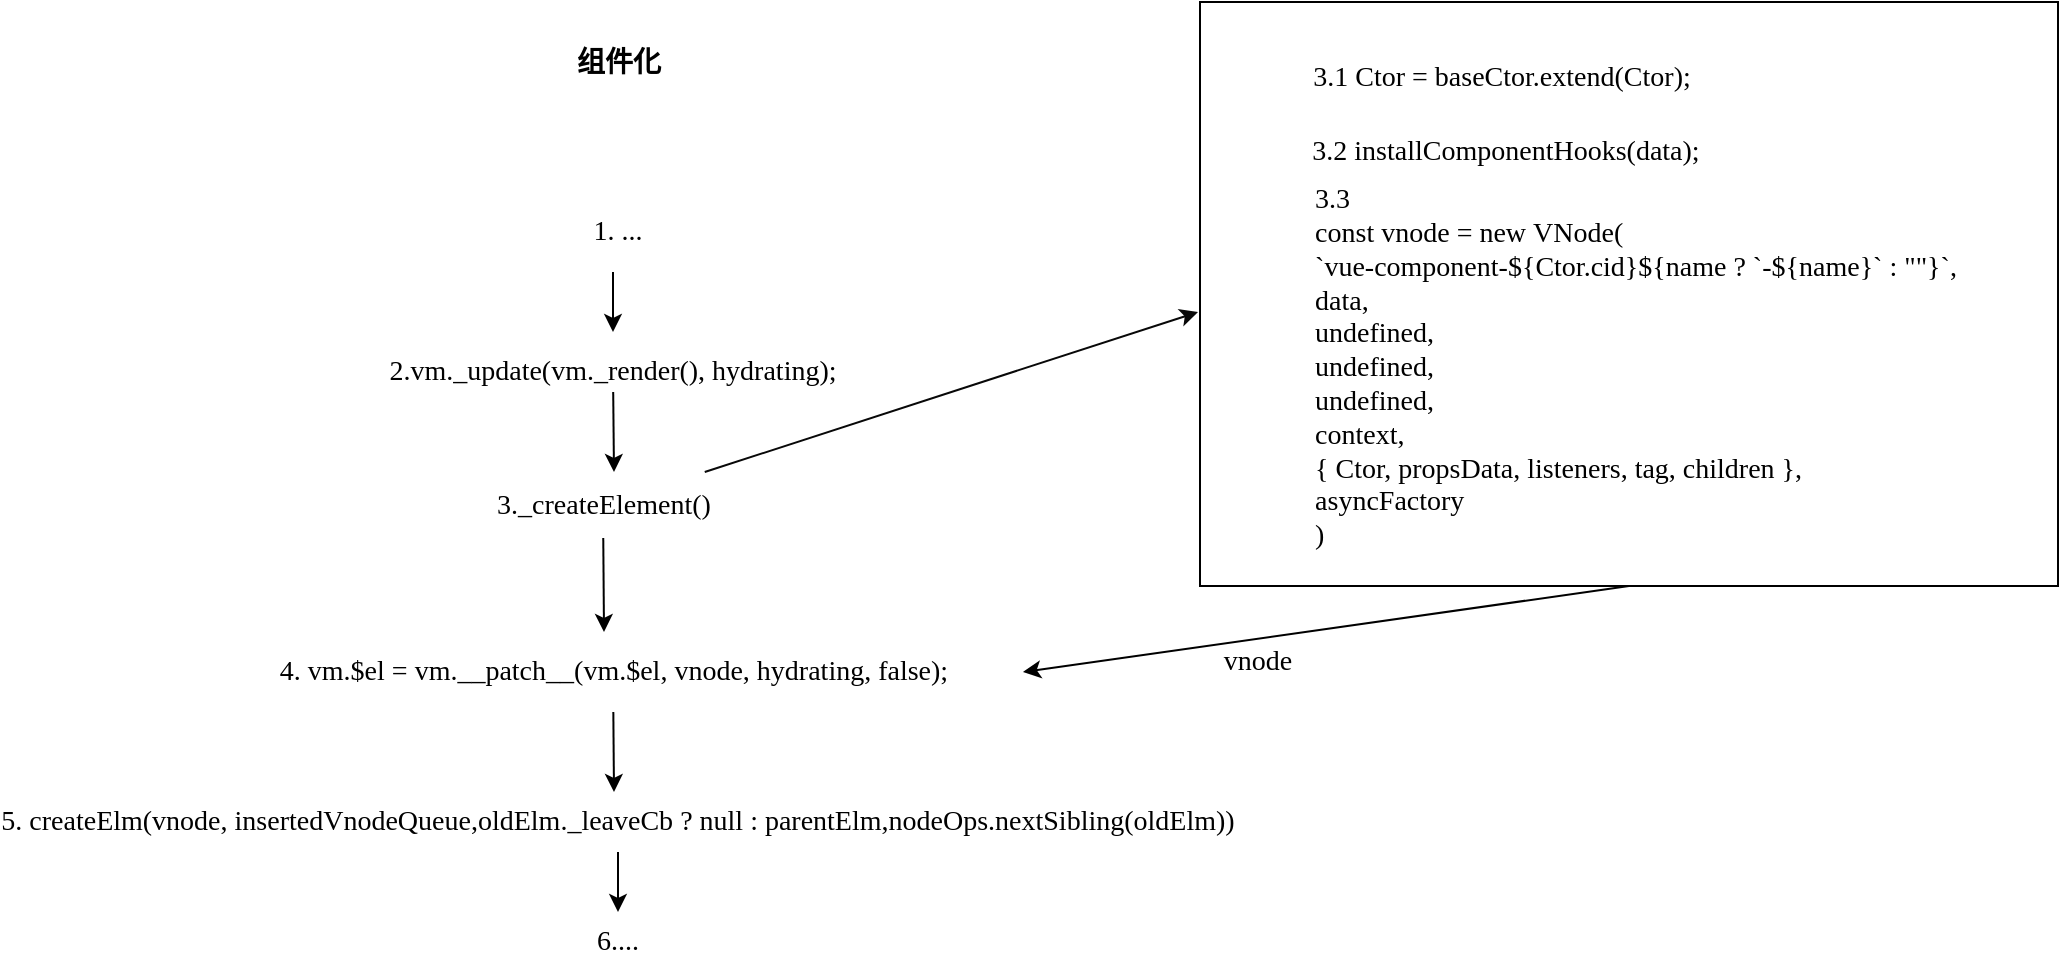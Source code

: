 <mxfile>
    <diagram id="dPATNF6aiVXJDb3Ovyef" name="第 1 页">
        <mxGraphModel dx="1354" dy="2667" grid="1" gridSize="10" guides="1" tooltips="1" connect="1" arrows="1" fold="1" page="1" pageScale="1" pageWidth="827" pageHeight="1169" background="#ffffff" math="0" shadow="0">
            <root>
                <mxCell id="0"/>
                <mxCell id="1" parent="0"/>
                <mxCell id="3" value="组件化" style="text;strokeColor=none;fillColor=none;html=1;fontSize=14;fontStyle=1;verticalAlign=middle;align=center;fontFamily=Times New Roman;fontColor=#000000;" parent="1" vertex="1">
                    <mxGeometry x="-540" y="-2034" width="100" height="40" as="geometry"/>
                </mxCell>
                <mxCell id="48" style="edgeStyle=none;html=1;fontFamily=Times New Roman;fontColor=#000000;fontSize=14;" edge="1" parent="1">
                    <mxGeometry relative="1" as="geometry">
                        <mxPoint x="-492.5" y="-1880" as="targetPoint"/>
                        <mxPoint x="-492.5" y="-1910" as="sourcePoint"/>
                    </mxGeometry>
                </mxCell>
                <mxCell id="47" value="1. ..." style="text;html=1;strokeColor=none;fillColor=none;align=center;verticalAlign=middle;whiteSpace=wrap;rounded=0;fontFamily=Times New Roman;fontColor=#000000;fontSize=14;" vertex="1" parent="1">
                    <mxGeometry x="-520" y="-1945" width="60" height="30" as="geometry"/>
                </mxCell>
                <mxCell id="50" style="edgeStyle=none;html=1;fontFamily=Times New Roman;fontColor=#000000;fontSize=14;" edge="1" parent="1" source="49">
                    <mxGeometry relative="1" as="geometry">
                        <mxPoint x="-492" y="-1810" as="targetPoint"/>
                    </mxGeometry>
                </mxCell>
                <mxCell id="49" value="2.vm._update(vm._render(),&amp;nbsp;hydrating);" style="text;html=1;strokeColor=none;fillColor=none;align=center;verticalAlign=middle;whiteSpace=wrap;rounded=0;fontFamily=Times New Roman;fontColor=#000000;fontSize=14;" vertex="1" parent="1">
                    <mxGeometry x="-650" y="-1870" width="315" height="20" as="geometry"/>
                </mxCell>
                <mxCell id="60" style="edgeStyle=none;html=1;fontFamily=Times New Roman;fontColor=#000000;fontSize=14;" edge="1" parent="1" source="51">
                    <mxGeometry relative="1" as="geometry">
                        <mxPoint x="-497" y="-1730" as="targetPoint"/>
                    </mxGeometry>
                </mxCell>
                <mxCell id="73" style="edgeStyle=none;html=1;fontFamily=Times New Roman;fontColor=#000000;labelBorderColor=#000000;strokeColor=#080808;fontSize=14;" edge="1" parent="1" source="51">
                    <mxGeometry relative="1" as="geometry">
                        <mxPoint x="-200" y="-1890" as="targetPoint"/>
                    </mxGeometry>
                </mxCell>
                <mxCell id="51" value="3._createElement()" style="text;html=1;strokeColor=none;fillColor=none;align=center;verticalAlign=middle;whiteSpace=wrap;rounded=0;fontFamily=Times New Roman;fontColor=#000000;fontSize=14;" vertex="1" parent="1">
                    <mxGeometry x="-572.5" y="-1810" width="150" height="33" as="geometry"/>
                </mxCell>
                <mxCell id="63" style="edgeStyle=none;html=1;fontFamily=Times New Roman;fontColor=#000000;fontSize=14;" edge="1" parent="1" source="61">
                    <mxGeometry relative="1" as="geometry">
                        <mxPoint x="-492" y="-1650" as="targetPoint"/>
                    </mxGeometry>
                </mxCell>
                <mxCell id="61" value="4.&amp;nbsp;&lt;span style=&quot;font-size: 14px;&quot;&gt;vm&lt;/span&gt;.&lt;span style=&quot;font-size: 14px;&quot;&gt;$el&lt;/span&gt;&amp;nbsp;=&amp;nbsp;&lt;span style=&quot;font-size: 14px;&quot;&gt;vm&lt;/span&gt;.&lt;span style=&quot;font-size: 14px;&quot;&gt;__patch__&lt;/span&gt;(&lt;span style=&quot;font-size: 14px;&quot;&gt;vm&lt;/span&gt;.&lt;span style=&quot;font-size: 14px;&quot;&gt;$el&lt;/span&gt;,&amp;nbsp;&lt;span style=&quot;font-size: 14px;&quot;&gt;vnode&lt;/span&gt;,&amp;nbsp;&lt;span style=&quot;font-size: 14px;&quot;&gt;hydrating&lt;/span&gt;,&amp;nbsp;&lt;span style=&quot;font-size: 14px;&quot;&gt;false&lt;/span&gt;);" style="text;html=1;strokeColor=none;fillColor=none;align=center;verticalAlign=middle;whiteSpace=wrap;rounded=0;fontFamily=Times New Roman;fontColor=#000000;fontSize=14;" vertex="1" parent="1">
                    <mxGeometry x="-697.5" y="-1730" width="410" height="40" as="geometry"/>
                </mxCell>
                <mxCell id="65" style="edgeStyle=none;html=1;fontFamily=Times New Roman;fontColor=#000000;fontSize=14;" edge="1" parent="1" source="64" target="66">
                    <mxGeometry relative="1" as="geometry">
                        <mxPoint x="-480" y="-1530" as="targetPoint"/>
                    </mxGeometry>
                </mxCell>
                <mxCell id="64" value="5.&amp;nbsp;createElm(vnode,&amp;nbsp;insertedVnodeQueue,&lt;span style=&quot;font-size: 14px;&quot;&gt;oldElm&lt;/span&gt;.&lt;span style=&quot;font-size: 14px;&quot;&gt;_leaveCb&lt;/span&gt;&amp;nbsp;?&amp;nbsp;&lt;span style=&quot;font-size: 14px;&quot;&gt;null&lt;/span&gt;&amp;nbsp;:&amp;nbsp;&lt;span style=&quot;font-size: 14px;&quot;&gt;parentElm&lt;/span&gt;&lt;font style=&quot;font-size: 14px;&quot;&gt;,&lt;/font&gt;&lt;span style=&quot;font-size: 14px;&quot;&gt;nodeOps&lt;/span&gt;.&lt;span style=&quot;font-size: 14px;&quot;&gt;nextSibling&lt;/span&gt;(&lt;span style=&quot;font-size: 14px;&quot;&gt;oldElm&lt;/span&gt;))" style="text;html=1;strokeColor=none;fillColor=none;align=center;verticalAlign=middle;whiteSpace=wrap;rounded=0;fontFamily=Times New Roman;fontColor=#000000;fontSize=14;" vertex="1" parent="1">
                    <mxGeometry x="-520" y="-1650" width="60" height="30" as="geometry"/>
                </mxCell>
                <mxCell id="66" value="&lt;span style=&quot;font-size: 14px; font-style: normal; font-weight: 400; letter-spacing: normal; text-align: center; text-indent: 0px; text-transform: none; word-spacing: 0px; display: inline; float: none; background-color: rgb(255, 255, 255);&quot;&gt;6....&lt;/span&gt;" style="text;html=1;strokeColor=none;fillColor=none;align=center;verticalAlign=middle;whiteSpace=wrap;rounded=0;fontFamily=Times New Roman;fontColor=#000000;fontSize=14;" vertex="1" parent="1">
                    <mxGeometry x="-520" y="-1590" width="60" height="30" as="geometry"/>
                </mxCell>
                <mxCell id="71" style="edgeStyle=none;html=1;entryX=1;entryY=0.5;entryDx=0;entryDy=0;exitX=0.5;exitY=1;exitDx=0;exitDy=0;fontFamily=Times New Roman;fontColor=#000000;strokeColor=#000000;fontSize=14;" edge="1" parent="1" source="69" target="61">
                    <mxGeometry relative="1" as="geometry"/>
                </mxCell>
                <mxCell id="74" value="vnode" style="text;html=1;strokeColor=none;fillColor=none;align=center;verticalAlign=middle;whiteSpace=wrap;rounded=0;fontFamily=Times New Roman;fontColor=#000000;fontSize=14;" vertex="1" parent="1">
                    <mxGeometry x="-200" y="-1730" width="60" height="30" as="geometry"/>
                </mxCell>
                <mxCell id="69" value="" style="rounded=0;whiteSpace=wrap;html=1;fontFamily=Times New Roman;fontColor=#000000;fillColor=none;strokeColor=#000000;fontSize=14;" vertex="1" parent="1">
                    <mxGeometry x="-199" y="-2045" width="429" height="292" as="geometry"/>
                </mxCell>
                <mxCell id="54" value="&lt;span style=&quot;font-size: 14px;&quot;&gt;3.1 Ctor&lt;/span&gt;&amp;nbsp;=&amp;nbsp;&lt;span style=&quot;font-size: 14px;&quot;&gt;baseCtor&lt;/span&gt;.&lt;span style=&quot;font-size: 14px;&quot;&gt;extend&lt;/span&gt;(&lt;span style=&quot;font-size: 14px;&quot;&gt;Ctor&lt;/span&gt;);" style="text;html=1;strokeColor=none;fillColor=none;align=center;verticalAlign=middle;whiteSpace=wrap;rounded=0;fontFamily=Times New Roman;fontColor=#000000;fontSize=14;" vertex="1" parent="1">
                    <mxGeometry x="-238" y="-2027" width="380" height="40" as="geometry"/>
                </mxCell>
                <mxCell id="58" value="3.2 installComponentHooks(data);" style="text;html=1;strokeColor=none;fillColor=none;align=center;verticalAlign=middle;whiteSpace=wrap;rounded=0;fontFamily=Times New Roman;fontColor=#000000;fontSize=14;" vertex="1" parent="1">
                    <mxGeometry x="-196" y="-1990" width="300" height="40" as="geometry"/>
                </mxCell>
                <mxCell id="59" value="&lt;div style=&quot;text-align: left; font-size: 14px;&quot;&gt;&lt;span style=&quot;font-size: 14px;&quot;&gt;3.3&lt;/span&gt;&lt;/div&gt;&lt;div style=&quot;text-align: left; font-size: 14px;&quot;&gt;&lt;span style=&quot;font-size: 14px;&quot;&gt;const&lt;/span&gt;&amp;nbsp;&lt;span style=&quot;font-size: 14px;&quot;&gt;vnode&lt;/span&gt;&amp;nbsp;=&amp;nbsp;&lt;span style=&quot;font-size: 14px;&quot;&gt;new&lt;/span&gt;&amp;nbsp;&lt;span style=&quot;font-size: 14px;&quot;&gt;VNode&lt;/span&gt;(&lt;/div&gt;&lt;div style=&quot;text-align: left; font-size: 14px;&quot;&gt;&lt;span style=&quot;font-size: 14px;&quot;&gt;`vue-component-&lt;/span&gt;&lt;span style=&quot;font-size: 14px;&quot;&gt;${&lt;/span&gt;&lt;span style=&quot;font-size: 14px;&quot;&gt;Ctor&lt;/span&gt;.&lt;span style=&quot;font-size: 14px;&quot;&gt;cid&lt;/span&gt;&lt;span style=&quot;font-size: 14px;&quot;&gt;}${&lt;/span&gt;&lt;span style=&quot;font-size: 14px;&quot;&gt;name&lt;/span&gt;&amp;nbsp;?&amp;nbsp;&lt;span style=&quot;font-size: 14px;&quot;&gt;`-&lt;/span&gt;&lt;span style=&quot;font-size: 14px;&quot;&gt;${&lt;/span&gt;&lt;span style=&quot;font-size: 14px;&quot;&gt;name&lt;/span&gt;&lt;span style=&quot;font-size: 14px;&quot;&gt;}&lt;/span&gt;&lt;span style=&quot;font-size: 14px;&quot;&gt;`&lt;/span&gt;&amp;nbsp;:&amp;nbsp;&lt;span style=&quot;font-size: 14px;&quot;&gt;&quot;&quot;&lt;/span&gt;&lt;span style=&quot;font-size: 14px;&quot;&gt;}&lt;/span&gt;&lt;span style=&quot;font-size: 14px;&quot;&gt;`&lt;/span&gt;,&lt;/div&gt;&lt;div style=&quot;text-align: left; font-size: 14px;&quot;&gt;&lt;span style=&quot;font-size: 14px;&quot;&gt;data&lt;/span&gt;,&lt;/div&gt;&lt;div style=&quot;text-align: left; font-size: 14px;&quot;&gt;&lt;span style=&quot;font-size: 14px;&quot;&gt;undefined&lt;/span&gt;,&lt;/div&gt;&lt;div style=&quot;text-align: left; font-size: 14px;&quot;&gt;&lt;span style=&quot;font-size: 14px;&quot;&gt;undefined&lt;/span&gt;,&lt;/div&gt;&lt;div style=&quot;text-align: left; font-size: 14px;&quot;&gt;&lt;span style=&quot;font-size: 14px;&quot;&gt;undefined&lt;/span&gt;,&lt;/div&gt;&lt;div style=&quot;text-align: left; font-size: 14px;&quot;&gt;&lt;span style=&quot;font-size: 14px;&quot;&gt;context&lt;/span&gt;,&lt;/div&gt;&lt;div style=&quot;text-align: left; font-size: 14px;&quot;&gt;{&amp;nbsp;&lt;span style=&quot;font-size: 14px;&quot;&gt;Ctor&lt;/span&gt;,&amp;nbsp;&lt;span style=&quot;font-size: 14px;&quot;&gt;propsData&lt;/span&gt;,&amp;nbsp;&lt;span style=&quot;font-size: 14px;&quot;&gt;listeners&lt;/span&gt;,&amp;nbsp;&lt;span style=&quot;font-size: 14px;&quot;&gt;tag&lt;/span&gt;,&amp;nbsp;&lt;span style=&quot;font-size: 14px;&quot;&gt;children&lt;/span&gt;&amp;nbsp;},&lt;/div&gt;&lt;div style=&quot;text-align: left; font-size: 14px;&quot;&gt;&lt;span style=&quot;font-size: 14px;&quot;&gt;asyncFactory&lt;/span&gt;&lt;/div&gt;&lt;div style=&quot;text-align: left; font-size: 14px;&quot;&gt;)&lt;/div&gt;" style="text;html=1;strokeColor=none;fillColor=none;align=center;verticalAlign=middle;whiteSpace=wrap;rounded=0;fontFamily=Times New Roman;fontColor=#000000;fontSize=14;" vertex="1" parent="1">
                    <mxGeometry x="-181" y="-1947" width="400" height="170" as="geometry"/>
                </mxCell>
            </root>
        </mxGraphModel>
    </diagram>
</mxfile>